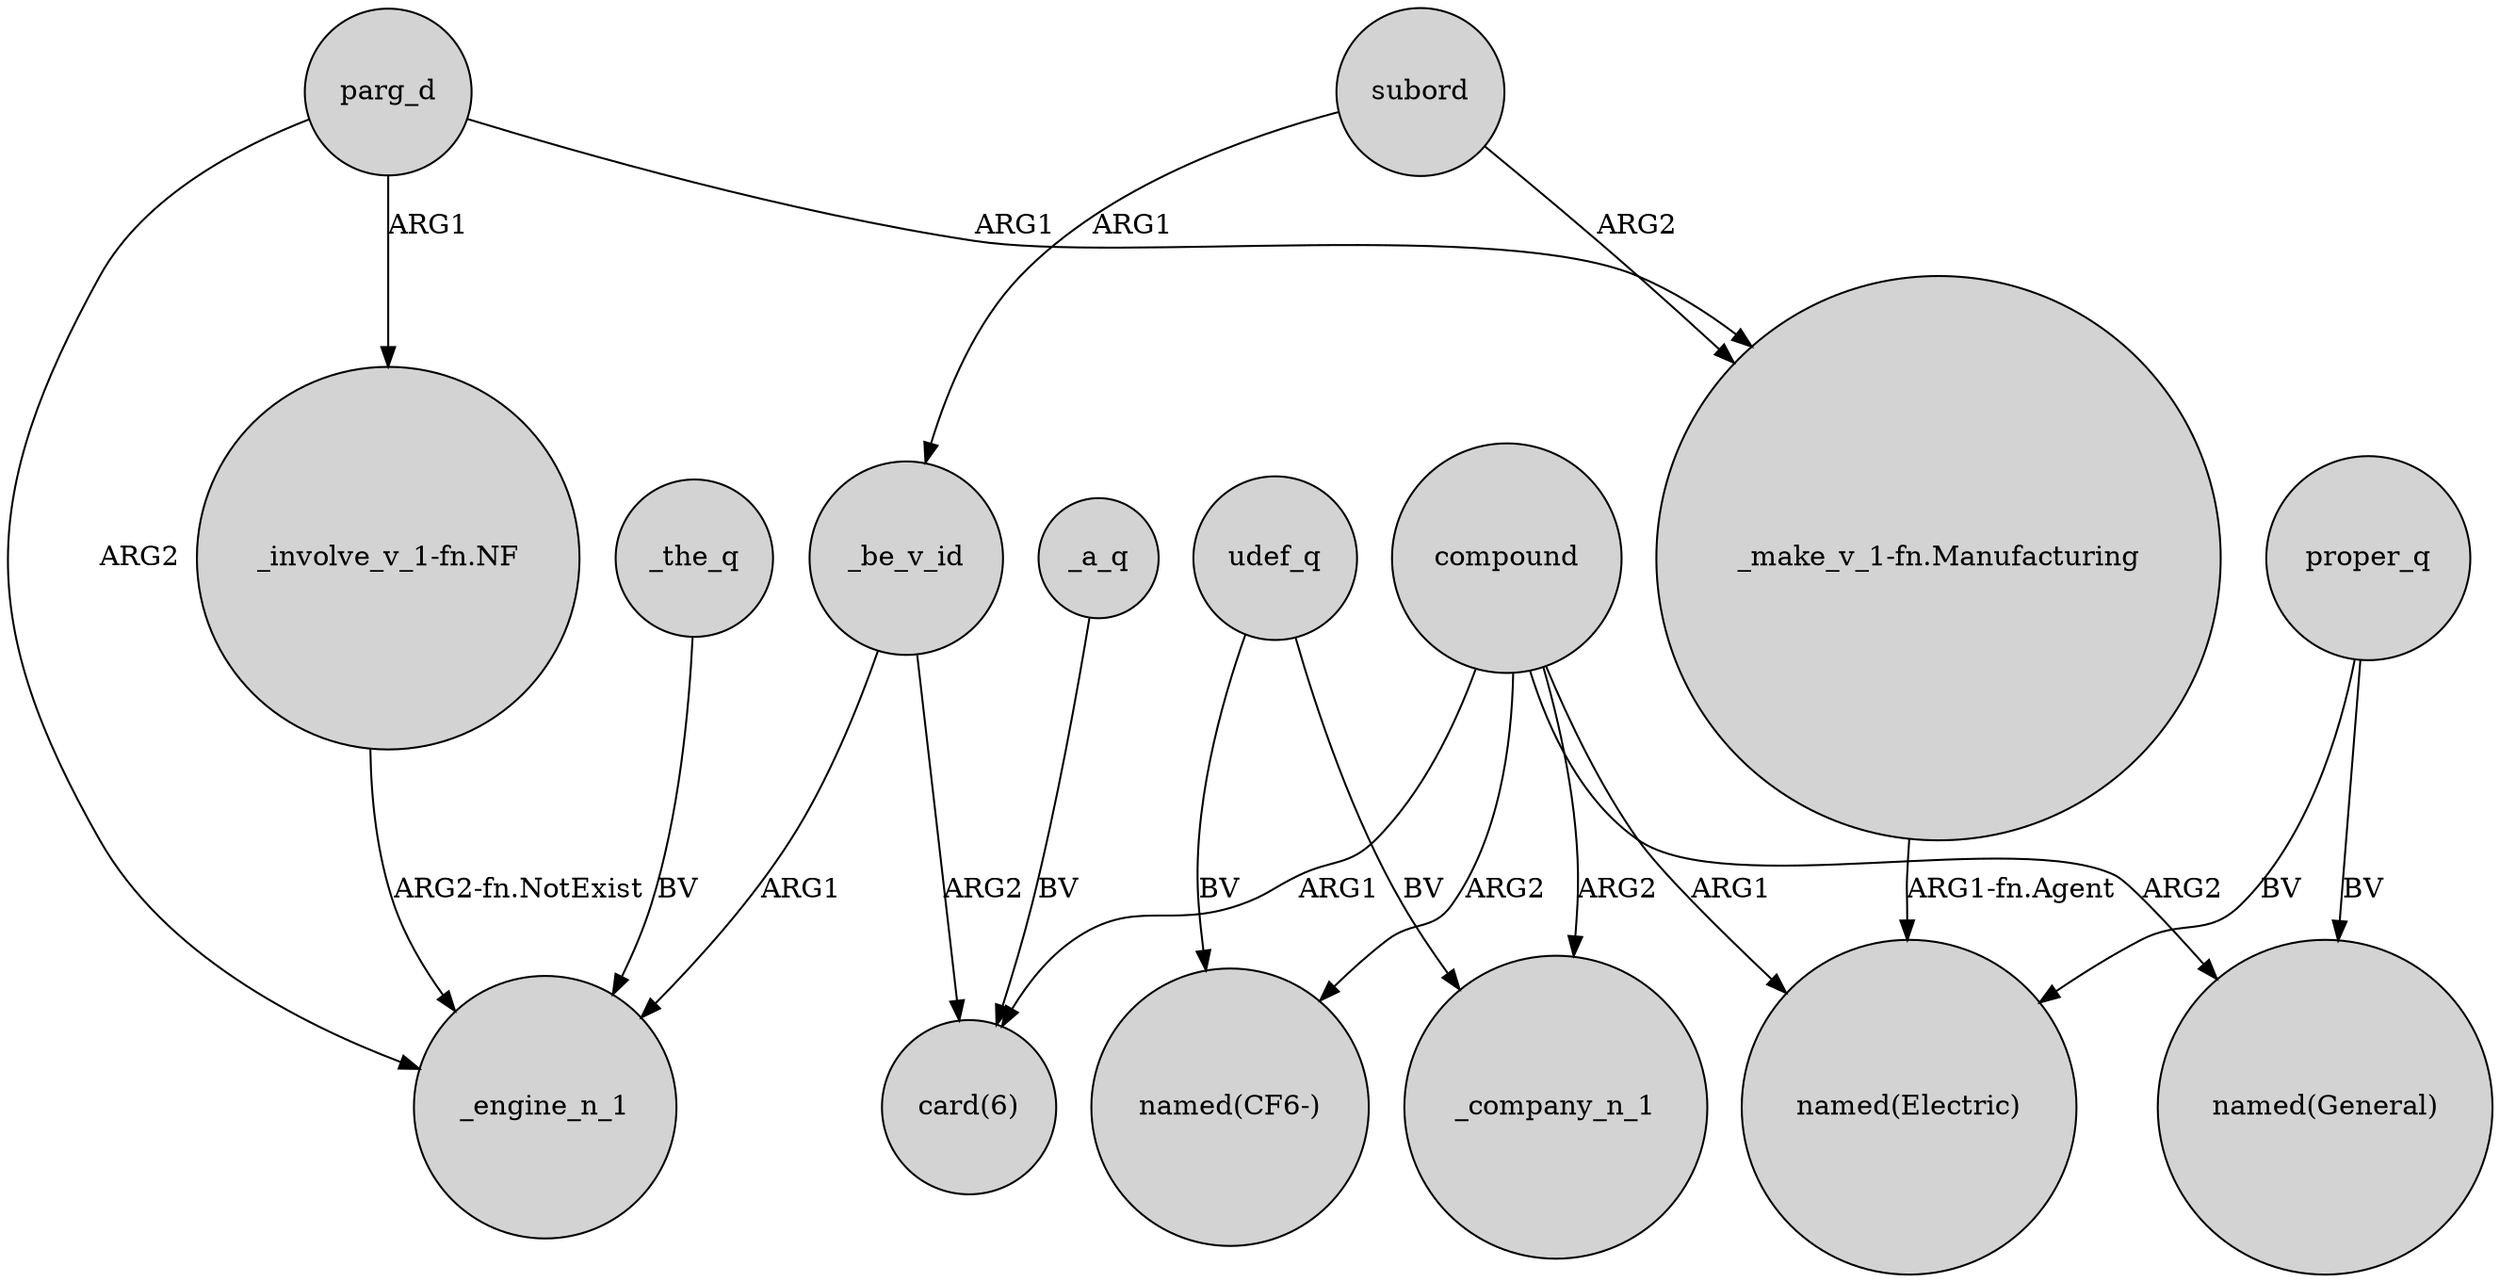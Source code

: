 digraph {
	node [shape=circle style=filled]
	subord -> _be_v_id [label=ARG1]
	compound -> "named(CF6-)" [label=ARG2]
	parg_d -> "_involve_v_1-fn.NF" [label=ARG1]
	parg_d -> _engine_n_1 [label=ARG2]
	compound -> _company_n_1 [label=ARG2]
	proper_q -> "named(General)" [label=BV]
	_be_v_id -> _engine_n_1 [label=ARG1]
	compound -> "named(Electric)" [label=ARG1]
	subord -> "_make_v_1-fn.Manufacturing" [label=ARG2]
	parg_d -> "_make_v_1-fn.Manufacturing" [label=ARG1]
	compound -> "named(General)" [label=ARG2]
	udef_q -> "named(CF6-)" [label=BV]
	compound -> "card(6)" [label=ARG1]
	proper_q -> "named(Electric)" [label=BV]
	"_involve_v_1-fn.NF" -> _engine_n_1 [label="ARG2-fn.NotExist"]
	_be_v_id -> "card(6)" [label=ARG2]
	"_make_v_1-fn.Manufacturing" -> "named(Electric)" [label="ARG1-fn.Agent"]
	_a_q -> "card(6)" [label=BV]
	udef_q -> _company_n_1 [label=BV]
	_the_q -> _engine_n_1 [label=BV]
}
